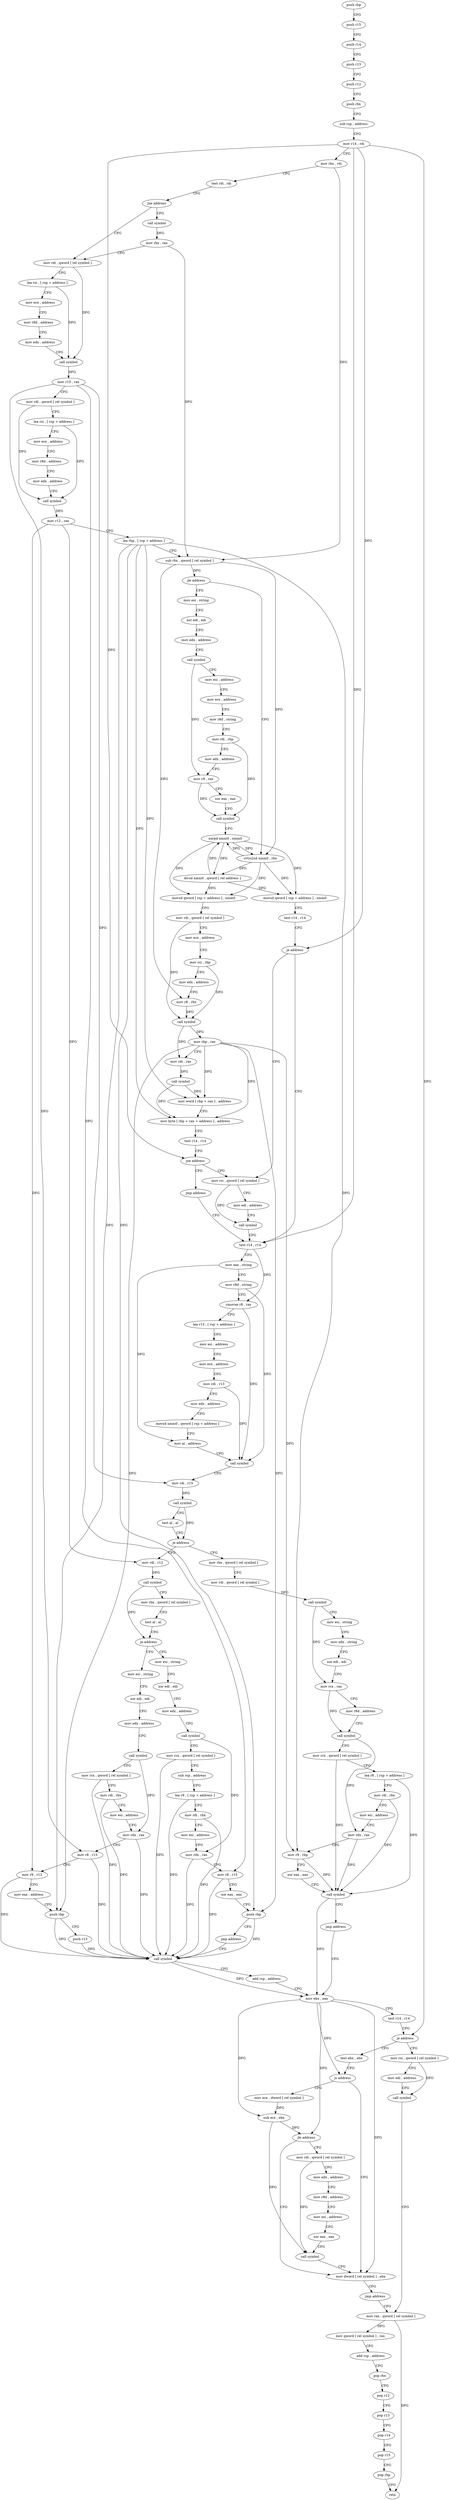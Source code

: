 digraph "func" {
"4212128" [label = "push rbp" ]
"4212129" [label = "push r15" ]
"4212131" [label = "push r14" ]
"4212133" [label = "push r13" ]
"4212135" [label = "push r12" ]
"4212137" [label = "push rbx" ]
"4212138" [label = "sub rsp , address" ]
"4212145" [label = "mov r14 , rdi" ]
"4212148" [label = "mov rbx , rdi" ]
"4212151" [label = "test rdi , rdi" ]
"4212154" [label = "jne address" ]
"4212164" [label = "mov rdi , qword [ rel symbol ]" ]
"4212156" [label = "call symbol" ]
"4212171" [label = "lea rsi , [ rsp + address ]" ]
"4212176" [label = "mov ecx , address" ]
"4212181" [label = "mov r8d , address" ]
"4212187" [label = "mov edx , address" ]
"4212192" [label = "call symbol" ]
"4212197" [label = "mov r15 , rax" ]
"4212200" [label = "mov rdi , qword [ rel symbol ]" ]
"4212207" [label = "lea rsi , [ rsp + address ]" ]
"4212215" [label = "mov ecx , address" ]
"4212220" [label = "mov r8d , address" ]
"4212226" [label = "mov edx , address" ]
"4212231" [label = "call symbol" ]
"4212236" [label = "mov r12 , rax" ]
"4212239" [label = "lea rbp , [ rsp + address ]" ]
"4212247" [label = "sub rbx , qword [ rel symbol ]" ]
"4212254" [label = "jle address" ]
"4212333" [label = "mov esi , string" ]
"4212256" [label = "cvtsi2sd xmm0 , rbx" ]
"4212161" [label = "mov rbx , rax" ]
"4212338" [label = "xor edi , edi" ]
"4212340" [label = "mov edx , address" ]
"4212345" [label = "call symbol" ]
"4212350" [label = "mov esi , address" ]
"4212355" [label = "mov ecx , address" ]
"4212360" [label = "mov r8d , string" ]
"4212366" [label = "mov rdi , rbp" ]
"4212369" [label = "mov edx , address" ]
"4212374" [label = "mov r9 , rax" ]
"4212377" [label = "xor eax , eax" ]
"4212379" [label = "call symbol" ]
"4212384" [label = "xorpd xmm0 , xmm0" ]
"4212388" [label = "movsd qword [ rsp + address ] , xmm0" ]
"4212394" [label = "test r14 , r14" ]
"4212397" [label = "je address" ]
"4212416" [label = "test r14 , r14" ]
"4212399" [label = "mov rsi , qword [ rel symbol ]" ]
"4212261" [label = "divsd xmm0 , qword [ rel address ]" ]
"4212269" [label = "movsd qword [ rsp + address ] , xmm0" ]
"4212275" [label = "mov rdi , qword [ rel symbol ]" ]
"4212282" [label = "mov ecx , address" ]
"4212287" [label = "mov rsi , rbp" ]
"4212290" [label = "mov edx , address" ]
"4212295" [label = "mov r8 , rbx" ]
"4212298" [label = "call symbol" ]
"4212303" [label = "mov rbp , rax" ]
"4212306" [label = "mov rdi , rax" ]
"4212309" [label = "call symbol" ]
"4212314" [label = "mov word [ rbp + rax ] , address" ]
"4212321" [label = "mov byte [ rbp + rax + address ] , address" ]
"4212326" [label = "test r14 , r14" ]
"4212329" [label = "jne address" ]
"4212331" [label = "jmp address" ]
"4212419" [label = "mov eax , string" ]
"4212424" [label = "mov r8d , string" ]
"4212430" [label = "cmovne r8 , rax" ]
"4212434" [label = "lea r13 , [ rsp + address ]" ]
"4212439" [label = "mov esi , address" ]
"4212444" [label = "mov ecx , address" ]
"4212449" [label = "mov rdi , r13" ]
"4212452" [label = "mov edx , address" ]
"4212457" [label = "movsd xmm0 , qword [ rsp + address ]" ]
"4212463" [label = "mov al , address" ]
"4212465" [label = "call symbol" ]
"4212470" [label = "mov rdi , r15" ]
"4212473" [label = "call symbol" ]
"4212478" [label = "test al , al" ]
"4212480" [label = "je address" ]
"4212565" [label = "mov rdi , r12" ]
"4212482" [label = "mov rbx , qword [ rel symbol ]" ]
"4212406" [label = "mov edi , address" ]
"4212411" [label = "call symbol" ]
"4212568" [label = "call symbol" ]
"4212573" [label = "mov rbx , qword [ rel symbol ]" ]
"4212580" [label = "test al , al" ]
"4212582" [label = "je address" ]
"4212636" [label = "mov esi , string" ]
"4212584" [label = "mov esi , string" ]
"4212489" [label = "mov rdi , qword [ rel symbol ]" ]
"4212496" [label = "call symbol" ]
"4212501" [label = "mov esi , string" ]
"4212506" [label = "mov edx , string" ]
"4212511" [label = "xor edi , edi" ]
"4212513" [label = "mov rcx , rax" ]
"4212516" [label = "mov r8d , address" ]
"4212522" [label = "call symbol" ]
"4212527" [label = "mov rcx , qword [ rel symbol ]" ]
"4212534" [label = "lea r8 , [ rsp + address ]" ]
"4212539" [label = "mov rdi , rbx" ]
"4212542" [label = "mov esi , address" ]
"4212547" [label = "mov rdx , rax" ]
"4212550" [label = "mov r9 , rbp" ]
"4212553" [label = "xor eax , eax" ]
"4212555" [label = "call symbol" ]
"4212560" [label = "jmp address" ]
"4212694" [label = "mov ebx , eax" ]
"4212641" [label = "xor edi , edi" ]
"4212643" [label = "mov edx , address" ]
"4212648" [label = "call symbol" ]
"4212653" [label = "mov rcx , qword [ rel symbol ]" ]
"4212660" [label = "mov rdi , rbx" ]
"4212663" [label = "mov esi , address" ]
"4212668" [label = "mov rdx , rax" ]
"4212671" [label = "mov r8 , r15" ]
"4212674" [label = "mov r9 , r12" ]
"4212677" [label = "mov eax , address" ]
"4212682" [label = "push rbp" ]
"4212683" [label = "push r13" ]
"4212685" [label = "call symbol" ]
"4212589" [label = "xor edi , edi" ]
"4212591" [label = "mov edx , address" ]
"4212596" [label = "call symbol" ]
"4212601" [label = "mov rcx , qword [ rel symbol ]" ]
"4212608" [label = "sub rsp , address" ]
"4212612" [label = "lea r9 , [ rsp + address ]" ]
"4212617" [label = "mov rdi , rbx" ]
"4212620" [label = "mov esi , address" ]
"4212625" [label = "mov rdx , rax" ]
"4212628" [label = "mov r8 , r15" ]
"4212631" [label = "xor eax , eax" ]
"4212633" [label = "push rbp" ]
"4212634" [label = "jmp address" ]
"4212696" [label = "test r14 , r14" ]
"4212699" [label = "je address" ]
"4212753" [label = "mov rsi , qword [ rel symbol ]" ]
"4212701" [label = "test ebx , ebx" ]
"4212760" [label = "mov edi , address" ]
"4212765" [label = "call symbol" ]
"4212770" [label = "mov rax , qword [ rel symbol ]" ]
"4212703" [label = "js address" ]
"4212745" [label = "mov dword [ rel symbol ] , ebx" ]
"4212705" [label = "mov ecx , dword [ rel symbol ]" ]
"4212690" [label = "add rsp , address" ]
"4212751" [label = "jmp address" ]
"4212711" [label = "sub ecx , ebx" ]
"4212713" [label = "jle address" ]
"4212715" [label = "mov rdi , qword [ rel symbol ]" ]
"4212777" [label = "mov qword [ rel symbol ] , rax" ]
"4212784" [label = "add rsp , address" ]
"4212791" [label = "pop rbx" ]
"4212792" [label = "pop r12" ]
"4212794" [label = "pop r13" ]
"4212796" [label = "pop r14" ]
"4212798" [label = "pop r15" ]
"4212800" [label = "pop rbp" ]
"4212801" [label = "retn" ]
"4212722" [label = "mov edx , address" ]
"4212727" [label = "mov r8d , address" ]
"4212733" [label = "mov esi , address" ]
"4212738" [label = "xor eax , eax" ]
"4212740" [label = "call symbol" ]
"4212128" -> "4212129" [ label = "CFG" ]
"4212129" -> "4212131" [ label = "CFG" ]
"4212131" -> "4212133" [ label = "CFG" ]
"4212133" -> "4212135" [ label = "CFG" ]
"4212135" -> "4212137" [ label = "CFG" ]
"4212137" -> "4212138" [ label = "CFG" ]
"4212138" -> "4212145" [ label = "CFG" ]
"4212145" -> "4212148" [ label = "CFG" ]
"4212145" -> "4212397" [ label = "DFG" ]
"4212145" -> "4212329" [ label = "DFG" ]
"4212145" -> "4212416" [ label = "DFG" ]
"4212145" -> "4212699" [ label = "DFG" ]
"4212148" -> "4212151" [ label = "CFG" ]
"4212148" -> "4212247" [ label = "DFG" ]
"4212151" -> "4212154" [ label = "CFG" ]
"4212154" -> "4212164" [ label = "CFG" ]
"4212154" -> "4212156" [ label = "CFG" ]
"4212164" -> "4212171" [ label = "CFG" ]
"4212164" -> "4212192" [ label = "DFG" ]
"4212156" -> "4212161" [ label = "DFG" ]
"4212171" -> "4212176" [ label = "CFG" ]
"4212171" -> "4212192" [ label = "DFG" ]
"4212176" -> "4212181" [ label = "CFG" ]
"4212181" -> "4212187" [ label = "CFG" ]
"4212187" -> "4212192" [ label = "CFG" ]
"4212192" -> "4212197" [ label = "DFG" ]
"4212197" -> "4212200" [ label = "CFG" ]
"4212197" -> "4212470" [ label = "DFG" ]
"4212197" -> "4212671" [ label = "DFG" ]
"4212197" -> "4212628" [ label = "DFG" ]
"4212200" -> "4212207" [ label = "CFG" ]
"4212200" -> "4212231" [ label = "DFG" ]
"4212207" -> "4212215" [ label = "CFG" ]
"4212207" -> "4212231" [ label = "DFG" ]
"4212215" -> "4212220" [ label = "CFG" ]
"4212220" -> "4212226" [ label = "CFG" ]
"4212226" -> "4212231" [ label = "CFG" ]
"4212231" -> "4212236" [ label = "DFG" ]
"4212236" -> "4212239" [ label = "CFG" ]
"4212236" -> "4212565" [ label = "DFG" ]
"4212236" -> "4212674" [ label = "DFG" ]
"4212239" -> "4212247" [ label = "CFG" ]
"4212239" -> "4212314" [ label = "DFG" ]
"4212239" -> "4212321" [ label = "DFG" ]
"4212239" -> "4212550" [ label = "DFG" ]
"4212239" -> "4212682" [ label = "DFG" ]
"4212239" -> "4212633" [ label = "DFG" ]
"4212247" -> "4212254" [ label = "DFG" ]
"4212247" -> "4212256" [ label = "DFG" ]
"4212247" -> "4212295" [ label = "DFG" ]
"4212254" -> "4212333" [ label = "CFG" ]
"4212254" -> "4212256" [ label = "CFG" ]
"4212333" -> "4212338" [ label = "CFG" ]
"4212256" -> "4212261" [ label = "DFG" ]
"4212256" -> "4212384" [ label = "DFG" ]
"4212256" -> "4212388" [ label = "DFG" ]
"4212256" -> "4212269" [ label = "DFG" ]
"4212161" -> "4212164" [ label = "CFG" ]
"4212161" -> "4212247" [ label = "DFG" ]
"4212338" -> "4212340" [ label = "CFG" ]
"4212340" -> "4212345" [ label = "CFG" ]
"4212345" -> "4212350" [ label = "CFG" ]
"4212345" -> "4212374" [ label = "DFG" ]
"4212350" -> "4212355" [ label = "CFG" ]
"4212355" -> "4212360" [ label = "CFG" ]
"4212360" -> "4212366" [ label = "CFG" ]
"4212366" -> "4212369" [ label = "CFG" ]
"4212366" -> "4212379" [ label = "DFG" ]
"4212369" -> "4212374" [ label = "CFG" ]
"4212374" -> "4212377" [ label = "CFG" ]
"4212374" -> "4212379" [ label = "DFG" ]
"4212377" -> "4212379" [ label = "CFG" ]
"4212379" -> "4212384" [ label = "CFG" ]
"4212384" -> "4212388" [ label = "DFG" ]
"4212384" -> "4212256" [ label = "DFG" ]
"4212384" -> "4212261" [ label = "DFG" ]
"4212384" -> "4212269" [ label = "DFG" ]
"4212388" -> "4212394" [ label = "CFG" ]
"4212394" -> "4212397" [ label = "CFG" ]
"4212397" -> "4212416" [ label = "CFG" ]
"4212397" -> "4212399" [ label = "CFG" ]
"4212416" -> "4212419" [ label = "CFG" ]
"4212416" -> "4212430" [ label = "DFG" ]
"4212399" -> "4212406" [ label = "CFG" ]
"4212399" -> "4212411" [ label = "DFG" ]
"4212261" -> "4212269" [ label = "DFG" ]
"4212261" -> "4212384" [ label = "DFG" ]
"4212261" -> "4212388" [ label = "DFG" ]
"4212269" -> "4212275" [ label = "CFG" ]
"4212275" -> "4212282" [ label = "CFG" ]
"4212275" -> "4212298" [ label = "DFG" ]
"4212282" -> "4212287" [ label = "CFG" ]
"4212287" -> "4212290" [ label = "CFG" ]
"4212287" -> "4212298" [ label = "DFG" ]
"4212290" -> "4212295" [ label = "CFG" ]
"4212295" -> "4212298" [ label = "DFG" ]
"4212298" -> "4212303" [ label = "DFG" ]
"4212298" -> "4212306" [ label = "DFG" ]
"4212303" -> "4212306" [ label = "CFG" ]
"4212303" -> "4212314" [ label = "DFG" ]
"4212303" -> "4212321" [ label = "DFG" ]
"4212303" -> "4212550" [ label = "DFG" ]
"4212303" -> "4212682" [ label = "DFG" ]
"4212303" -> "4212633" [ label = "DFG" ]
"4212306" -> "4212309" [ label = "DFG" ]
"4212309" -> "4212314" [ label = "DFG" ]
"4212309" -> "4212321" [ label = "DFG" ]
"4212314" -> "4212321" [ label = "CFG" ]
"4212321" -> "4212326" [ label = "CFG" ]
"4212326" -> "4212329" [ label = "CFG" ]
"4212329" -> "4212399" [ label = "CFG" ]
"4212329" -> "4212331" [ label = "CFG" ]
"4212331" -> "4212416" [ label = "CFG" ]
"4212419" -> "4212424" [ label = "CFG" ]
"4212419" -> "4212463" [ label = "DFG" ]
"4212424" -> "4212430" [ label = "CFG" ]
"4212424" -> "4212465" [ label = "DFG" ]
"4212430" -> "4212434" [ label = "CFG" ]
"4212430" -> "4212465" [ label = "DFG" ]
"4212434" -> "4212439" [ label = "CFG" ]
"4212439" -> "4212444" [ label = "CFG" ]
"4212444" -> "4212449" [ label = "CFG" ]
"4212449" -> "4212452" [ label = "CFG" ]
"4212449" -> "4212465" [ label = "DFG" ]
"4212452" -> "4212457" [ label = "CFG" ]
"4212457" -> "4212463" [ label = "CFG" ]
"4212463" -> "4212465" [ label = "CFG" ]
"4212465" -> "4212470" [ label = "CFG" ]
"4212470" -> "4212473" [ label = "DFG" ]
"4212473" -> "4212478" [ label = "CFG" ]
"4212473" -> "4212480" [ label = "DFG" ]
"4212478" -> "4212480" [ label = "CFG" ]
"4212480" -> "4212565" [ label = "CFG" ]
"4212480" -> "4212482" [ label = "CFG" ]
"4212565" -> "4212568" [ label = "DFG" ]
"4212482" -> "4212489" [ label = "CFG" ]
"4212406" -> "4212411" [ label = "CFG" ]
"4212411" -> "4212416" [ label = "CFG" ]
"4212568" -> "4212573" [ label = "CFG" ]
"4212568" -> "4212582" [ label = "DFG" ]
"4212573" -> "4212580" [ label = "CFG" ]
"4212580" -> "4212582" [ label = "CFG" ]
"4212582" -> "4212636" [ label = "CFG" ]
"4212582" -> "4212584" [ label = "CFG" ]
"4212636" -> "4212641" [ label = "CFG" ]
"4212584" -> "4212589" [ label = "CFG" ]
"4212489" -> "4212496" [ label = "DFG" ]
"4212496" -> "4212501" [ label = "CFG" ]
"4212496" -> "4212513" [ label = "DFG" ]
"4212501" -> "4212506" [ label = "CFG" ]
"4212506" -> "4212511" [ label = "CFG" ]
"4212511" -> "4212513" [ label = "CFG" ]
"4212513" -> "4212516" [ label = "CFG" ]
"4212513" -> "4212522" [ label = "DFG" ]
"4212516" -> "4212522" [ label = "CFG" ]
"4212522" -> "4212527" [ label = "CFG" ]
"4212522" -> "4212547" [ label = "DFG" ]
"4212527" -> "4212534" [ label = "CFG" ]
"4212527" -> "4212555" [ label = "DFG" ]
"4212534" -> "4212539" [ label = "CFG" ]
"4212534" -> "4212555" [ label = "DFG" ]
"4212539" -> "4212542" [ label = "CFG" ]
"4212539" -> "4212555" [ label = "DFG" ]
"4212542" -> "4212547" [ label = "CFG" ]
"4212547" -> "4212550" [ label = "CFG" ]
"4212547" -> "4212555" [ label = "DFG" ]
"4212550" -> "4212553" [ label = "CFG" ]
"4212550" -> "4212555" [ label = "DFG" ]
"4212553" -> "4212555" [ label = "CFG" ]
"4212555" -> "4212560" [ label = "CFG" ]
"4212555" -> "4212694" [ label = "DFG" ]
"4212560" -> "4212694" [ label = "CFG" ]
"4212694" -> "4212696" [ label = "CFG" ]
"4212694" -> "4212703" [ label = "DFG" ]
"4212694" -> "4212745" [ label = "DFG" ]
"4212694" -> "4212711" [ label = "DFG" ]
"4212694" -> "4212713" [ label = "DFG" ]
"4212641" -> "4212643" [ label = "CFG" ]
"4212643" -> "4212648" [ label = "CFG" ]
"4212648" -> "4212653" [ label = "CFG" ]
"4212648" -> "4212668" [ label = "DFG" ]
"4212653" -> "4212660" [ label = "CFG" ]
"4212653" -> "4212685" [ label = "DFG" ]
"4212660" -> "4212663" [ label = "CFG" ]
"4212660" -> "4212685" [ label = "DFG" ]
"4212663" -> "4212668" [ label = "CFG" ]
"4212668" -> "4212671" [ label = "CFG" ]
"4212668" -> "4212685" [ label = "DFG" ]
"4212671" -> "4212674" [ label = "CFG" ]
"4212671" -> "4212685" [ label = "DFG" ]
"4212674" -> "4212677" [ label = "CFG" ]
"4212674" -> "4212685" [ label = "DFG" ]
"4212677" -> "4212682" [ label = "CFG" ]
"4212682" -> "4212683" [ label = "CFG" ]
"4212682" -> "4212685" [ label = "DFG" ]
"4212683" -> "4212685" [ label = "DFG" ]
"4212685" -> "4212690" [ label = "CFG" ]
"4212685" -> "4212694" [ label = "DFG" ]
"4212589" -> "4212591" [ label = "CFG" ]
"4212591" -> "4212596" [ label = "CFG" ]
"4212596" -> "4212601" [ label = "CFG" ]
"4212596" -> "4212625" [ label = "DFG" ]
"4212601" -> "4212608" [ label = "CFG" ]
"4212601" -> "4212685" [ label = "DFG" ]
"4212608" -> "4212612" [ label = "CFG" ]
"4212612" -> "4212617" [ label = "CFG" ]
"4212612" -> "4212685" [ label = "DFG" ]
"4212617" -> "4212620" [ label = "CFG" ]
"4212617" -> "4212685" [ label = "DFG" ]
"4212620" -> "4212625" [ label = "CFG" ]
"4212625" -> "4212628" [ label = "CFG" ]
"4212625" -> "4212685" [ label = "DFG" ]
"4212628" -> "4212631" [ label = "CFG" ]
"4212628" -> "4212685" [ label = "DFG" ]
"4212631" -> "4212633" [ label = "CFG" ]
"4212633" -> "4212634" [ label = "CFG" ]
"4212633" -> "4212685" [ label = "DFG" ]
"4212634" -> "4212685" [ label = "CFG" ]
"4212696" -> "4212699" [ label = "CFG" ]
"4212699" -> "4212753" [ label = "CFG" ]
"4212699" -> "4212701" [ label = "CFG" ]
"4212753" -> "4212760" [ label = "CFG" ]
"4212753" -> "4212765" [ label = "DFG" ]
"4212701" -> "4212703" [ label = "CFG" ]
"4212760" -> "4212765" [ label = "CFG" ]
"4212765" -> "4212770" [ label = "CFG" ]
"4212770" -> "4212777" [ label = "DFG" ]
"4212770" -> "4212801" [ label = "DFG" ]
"4212703" -> "4212745" [ label = "CFG" ]
"4212703" -> "4212705" [ label = "CFG" ]
"4212745" -> "4212751" [ label = "CFG" ]
"4212705" -> "4212711" [ label = "DFG" ]
"4212690" -> "4212694" [ label = "CFG" ]
"4212751" -> "4212770" [ label = "CFG" ]
"4212711" -> "4212713" [ label = "DFG" ]
"4212711" -> "4212740" [ label = "DFG" ]
"4212713" -> "4212745" [ label = "CFG" ]
"4212713" -> "4212715" [ label = "CFG" ]
"4212715" -> "4212722" [ label = "CFG" ]
"4212715" -> "4212740" [ label = "DFG" ]
"4212777" -> "4212784" [ label = "CFG" ]
"4212784" -> "4212791" [ label = "CFG" ]
"4212791" -> "4212792" [ label = "CFG" ]
"4212792" -> "4212794" [ label = "CFG" ]
"4212794" -> "4212796" [ label = "CFG" ]
"4212796" -> "4212798" [ label = "CFG" ]
"4212798" -> "4212800" [ label = "CFG" ]
"4212800" -> "4212801" [ label = "CFG" ]
"4212722" -> "4212727" [ label = "CFG" ]
"4212727" -> "4212733" [ label = "CFG" ]
"4212733" -> "4212738" [ label = "CFG" ]
"4212738" -> "4212740" [ label = "CFG" ]
"4212740" -> "4212745" [ label = "CFG" ]
}
